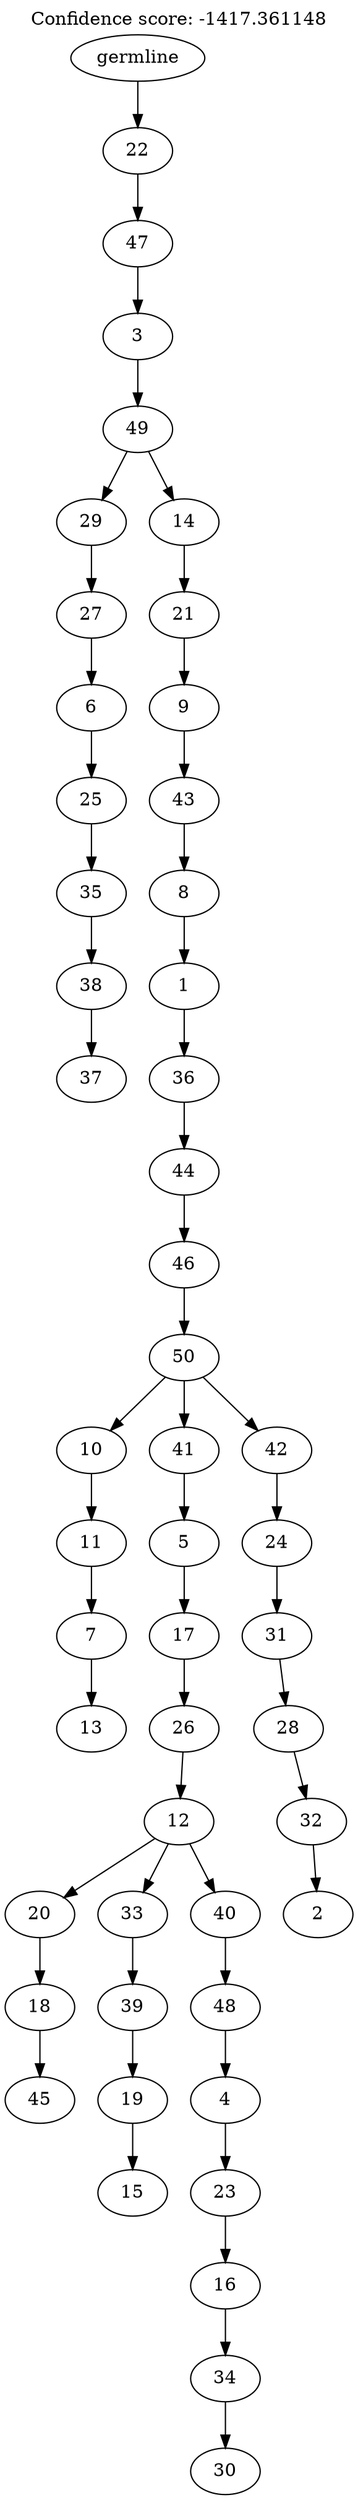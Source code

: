 digraph g {
	"49" -> "50";
	"50" [label="37"];
	"48" -> "49";
	"49" [label="38"];
	"47" -> "48";
	"48" [label="35"];
	"46" -> "47";
	"47" [label="25"];
	"45" -> "46";
	"46" [label="6"];
	"44" -> "45";
	"45" [label="27"];
	"42" -> "43";
	"43" [label="13"];
	"41" -> "42";
	"42" [label="7"];
	"40" -> "41";
	"41" [label="11"];
	"38" -> "39";
	"39" [label="45"];
	"37" -> "38";
	"38" [label="18"];
	"35" -> "36";
	"36" [label="15"];
	"34" -> "35";
	"35" [label="19"];
	"33" -> "34";
	"34" [label="39"];
	"31" -> "32";
	"32" [label="30"];
	"30" -> "31";
	"31" [label="34"];
	"29" -> "30";
	"30" [label="16"];
	"28" -> "29";
	"29" [label="23"];
	"27" -> "28";
	"28" [label="4"];
	"26" -> "27";
	"27" [label="48"];
	"25" -> "26";
	"26" [label="40"];
	"25" -> "33";
	"33" [label="33"];
	"25" -> "37";
	"37" [label="20"];
	"24" -> "25";
	"25" [label="12"];
	"23" -> "24";
	"24" [label="26"];
	"22" -> "23";
	"23" [label="17"];
	"21" -> "22";
	"22" [label="5"];
	"19" -> "20";
	"20" [label="2"];
	"18" -> "19";
	"19" [label="32"];
	"17" -> "18";
	"18" [label="28"];
	"16" -> "17";
	"17" [label="31"];
	"15" -> "16";
	"16" [label="24"];
	"14" -> "15";
	"15" [label="42"];
	"14" -> "21";
	"21" [label="41"];
	"14" -> "40";
	"40" [label="10"];
	"13" -> "14";
	"14" [label="50"];
	"12" -> "13";
	"13" [label="46"];
	"11" -> "12";
	"12" [label="44"];
	"10" -> "11";
	"11" [label="36"];
	"9" -> "10";
	"10" [label="1"];
	"8" -> "9";
	"9" [label="8"];
	"7" -> "8";
	"8" [label="43"];
	"6" -> "7";
	"7" [label="9"];
	"5" -> "6";
	"6" [label="21"];
	"4" -> "5";
	"5" [label="14"];
	"4" -> "44";
	"44" [label="29"];
	"3" -> "4";
	"4" [label="49"];
	"2" -> "3";
	"3" [label="3"];
	"1" -> "2";
	"2" [label="47"];
	"0" -> "1";
	"1" [label="22"];
	"0" [label="germline"];
	labelloc="t";
	label="Confidence score: -1417.361148";
}
